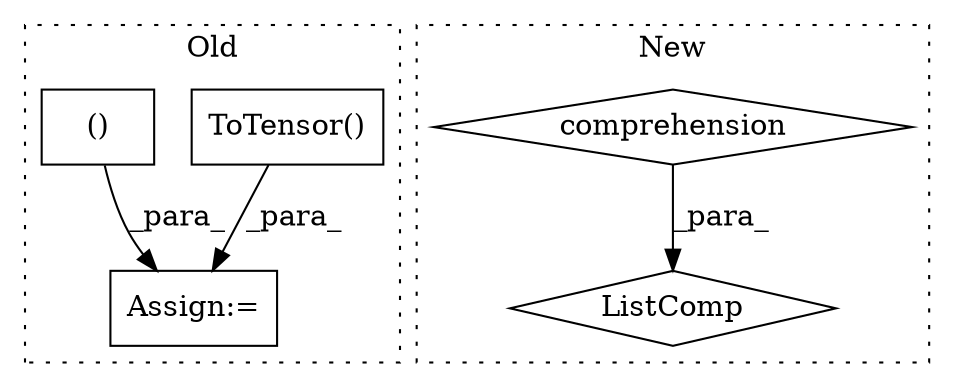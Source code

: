 digraph G {
subgraph cluster0 {
1 [label="ToTensor()" a="75" s="1484" l="21" shape="box"];
4 [label="Assign:=" a="68" s="1718" l="3" shape="box"];
5 [label="()" a="54" s="1571" l="17" shape="box"];
label = "Old";
style="dotted";
}
subgraph cluster1 {
2 [label="ListComp" a="106" s="1966" l="51" shape="diamond"];
3 [label="comprehension" a="45" s="1988" l="3" shape="diamond"];
label = "New";
style="dotted";
}
1 -> 4 [label="_para_"];
3 -> 2 [label="_para_"];
5 -> 4 [label="_para_"];
}